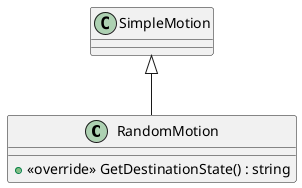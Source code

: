 @startuml
class RandomMotion {
    + <<override>> GetDestinationState() : string
}
SimpleMotion <|-- RandomMotion
@enduml
